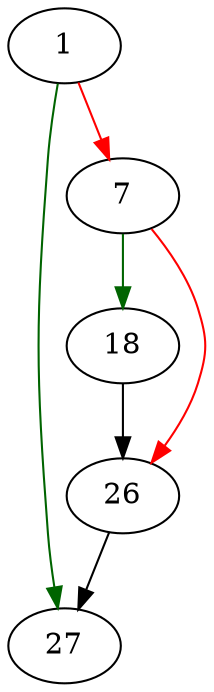 strict digraph "allocateTempSpace" {
	// Node definitions.
	1 [entry=true];
	27;
	7;
	18;
	26;

	// Edge definitions.
	1 -> 27 [
		color=darkgreen
		cond=true
	];
	1 -> 7 [
		color=red
		cond=false
	];
	7 -> 18 [
		color=darkgreen
		cond=true
	];
	7 -> 26 [
		color=red
		cond=false
	];
	18 -> 26;
	26 -> 27;
}